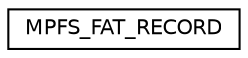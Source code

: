 digraph "Graphical Class Hierarchy"
{
  edge [fontname="Helvetica",fontsize="10",labelfontname="Helvetica",labelfontsize="10"];
  node [fontname="Helvetica",fontsize="10",shape=record];
  rankdir="LR";
  Node1 [label="MPFS_FAT_RECORD",height=0.2,width=0.4,color="black", fillcolor="white", style="filled",URL="$struct_m_p_f_s___f_a_t___r_e_c_o_r_d.html"];
}
